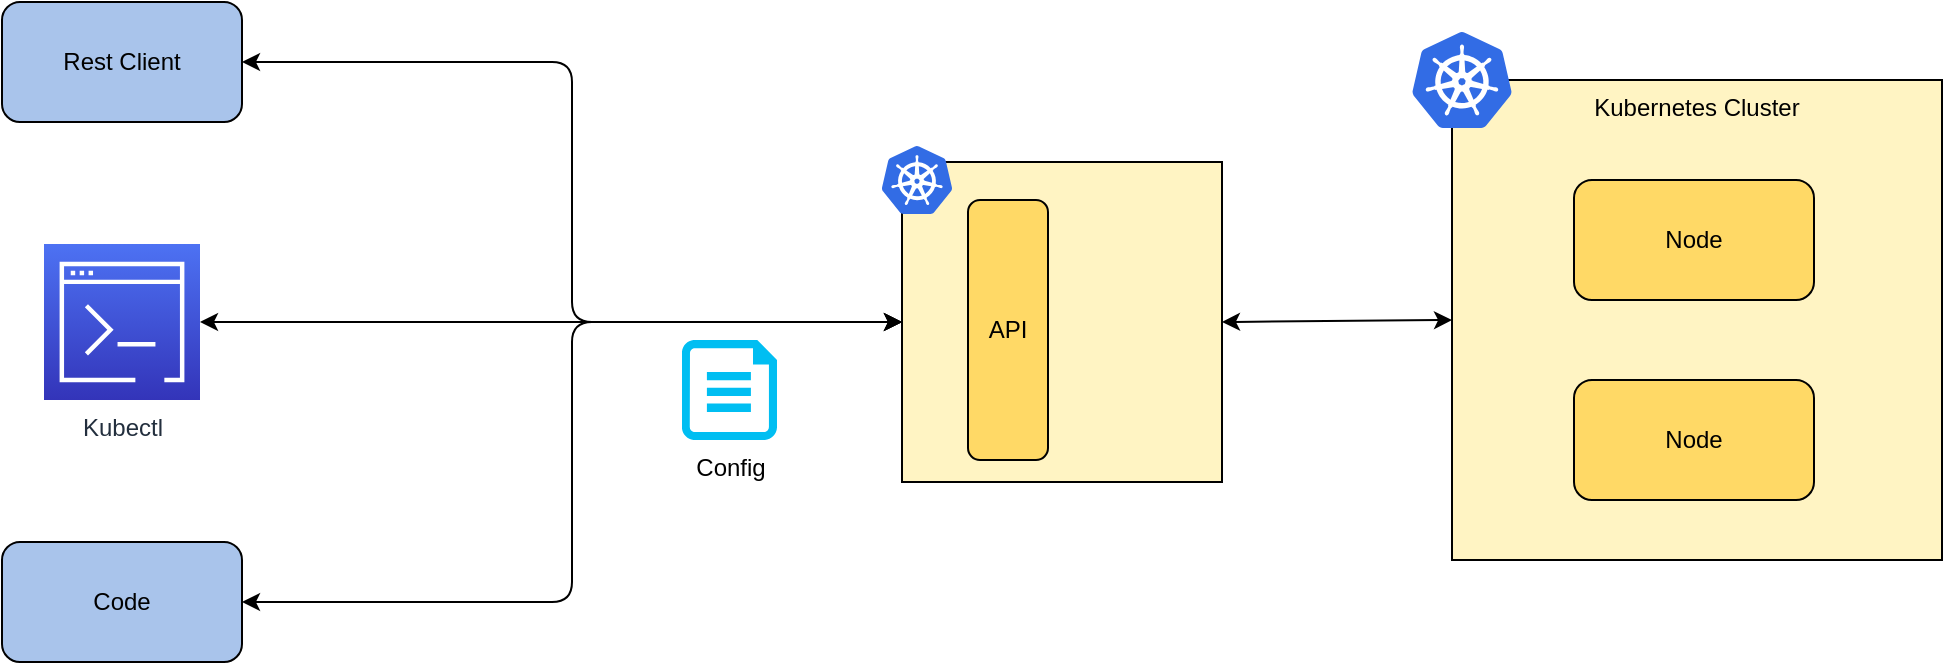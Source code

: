 <mxfile version="11.3.0" type="device" pages="1"><diagram id="BIkpXxCoqwx9szw81MXK" name="Page-1"><mxGraphModel dx="2173" dy="728" grid="1" gridSize="10" guides="1" tooltips="1" connect="1" arrows="1" fold="1" page="1" pageScale="1" pageWidth="827" pageHeight="1169" math="0" shadow="0"><root><mxCell id="0"/><mxCell id="1" parent="0"/><mxCell id="5dNM3jDwzsRydRzDL6ZG-1" value="Kubernetes Cluster" style="rounded=0;whiteSpace=wrap;html=1;verticalAlign=top;fillColor=#FFF4C3;" vertex="1" parent="1"><mxGeometry x="635" y="150" width="245" height="240" as="geometry"/></mxCell><mxCell id="5dNM3jDwzsRydRzDL6ZG-2" value="Node" style="rounded=1;whiteSpace=wrap;html=1;fillColor=#FFD966;" vertex="1" parent="1"><mxGeometry x="696" y="200" width="120" height="60" as="geometry"/></mxCell><mxCell id="5dNM3jDwzsRydRzDL6ZG-3" value="Node" style="rounded=1;whiteSpace=wrap;html=1;fillColor=#FFD966;" vertex="1" parent="1"><mxGeometry x="696" y="300" width="120" height="60" as="geometry"/></mxCell><mxCell id="5dNM3jDwzsRydRzDL6ZG-4" value="" style="aspect=fixed;html=1;points=[];align=center;image;fontSize=12;image=img/lib/mscae/Kubernetes.svg;" vertex="1" parent="1"><mxGeometry x="615" y="126" width="50" height="48" as="geometry"/></mxCell><mxCell id="5dNM3jDwzsRydRzDL6ZG-5" value="" style="whiteSpace=wrap;html=1;aspect=fixed;fillColor=#FFF4C3;" vertex="1" parent="1"><mxGeometry x="360" y="191" width="160" height="160" as="geometry"/></mxCell><mxCell id="5dNM3jDwzsRydRzDL6ZG-6" value="" style="aspect=fixed;html=1;points=[];align=center;image;fontSize=12;image=img/lib/mscae/Kubernetes.svg;" vertex="1" parent="1"><mxGeometry x="350" y="183" width="35" height="34" as="geometry"/></mxCell><mxCell id="5dNM3jDwzsRydRzDL6ZG-7" value="API" style="rounded=1;whiteSpace=wrap;html=1;fillColor=#FFD966;" vertex="1" parent="1"><mxGeometry x="393" y="210" width="40" height="130" as="geometry"/></mxCell><mxCell id="5dNM3jDwzsRydRzDL6ZG-8" value="Rest Client" style="rounded=1;whiteSpace=wrap;html=1;fillColor=#A9C4EB;" vertex="1" parent="1"><mxGeometry x="-90" y="111" width="120" height="60" as="geometry"/></mxCell><mxCell id="5dNM3jDwzsRydRzDL6ZG-9" value="Kubectl" style="outlineConnect=0;fontColor=#232F3E;gradientColor=#4D72F3;gradientDirection=north;fillColor=#3334B9;strokeColor=#ffffff;dashed=0;verticalLabelPosition=bottom;verticalAlign=top;align=center;html=1;fontSize=12;fontStyle=0;aspect=fixed;shape=mxgraph.aws4.resourceIcon;resIcon=mxgraph.aws4.command_line_interface;" vertex="1" parent="1"><mxGeometry x="-69" y="232" width="78" height="78" as="geometry"/></mxCell><mxCell id="5dNM3jDwzsRydRzDL6ZG-10" value="Code" style="rounded=1;whiteSpace=wrap;html=1;fillColor=#A9C4EB;" vertex="1" parent="1"><mxGeometry x="-90" y="381" width="120" height="60" as="geometry"/></mxCell><mxCell id="5dNM3jDwzsRydRzDL6ZG-11" value="" style="endArrow=classic;html=1;exitX=1;exitY=0.5;exitDx=0;exitDy=0;entryX=0;entryY=0.5;entryDx=0;entryDy=0;startArrow=classic;startFill=1;" edge="1" parent="1" source="5dNM3jDwzsRydRzDL6ZG-5" target="5dNM3jDwzsRydRzDL6ZG-1"><mxGeometry width="50" height="50" relative="1" as="geometry"><mxPoint x="560" y="290" as="sourcePoint"/><mxPoint x="610" y="240" as="targetPoint"/></mxGeometry></mxCell><mxCell id="5dNM3jDwzsRydRzDL6ZG-14" value="" style="edgeStyle=elbowEdgeStyle;elbow=horizontal;endArrow=classic;html=1;exitX=1;exitY=0.5;exitDx=0;exitDy=0;entryX=0;entryY=0.5;entryDx=0;entryDy=0;startArrow=classic;startFill=1;" edge="1" parent="1" source="5dNM3jDwzsRydRzDL6ZG-10" target="5dNM3jDwzsRydRzDL6ZG-5"><mxGeometry width="50" height="50" relative="1" as="geometry"><mxPoint x="210" y="330" as="sourcePoint"/><mxPoint x="260" y="280" as="targetPoint"/></mxGeometry></mxCell><mxCell id="5dNM3jDwzsRydRzDL6ZG-16" value="" style="endArrow=classic;html=1;entryX=0;entryY=0.5;entryDx=0;entryDy=0;startArrow=classic;startFill=1;" edge="1" parent="1" source="5dNM3jDwzsRydRzDL6ZG-9" target="5dNM3jDwzsRydRzDL6ZG-5"><mxGeometry width="50" height="50" relative="1" as="geometry"><mxPoint x="154.5" y="260" as="sourcePoint"/><mxPoint x="204.5" y="210" as="targetPoint"/></mxGeometry></mxCell><mxCell id="5dNM3jDwzsRydRzDL6ZG-19" value="" style="edgeStyle=elbowEdgeStyle;elbow=horizontal;endArrow=classic;html=1;exitX=1;exitY=0.5;exitDx=0;exitDy=0;startArrow=classic;startFill=1;entryX=0;entryY=0.5;entryDx=0;entryDy=0;" edge="1" parent="1" source="5dNM3jDwzsRydRzDL6ZG-8" target="5dNM3jDwzsRydRzDL6ZG-5"><mxGeometry width="50" height="50" relative="1" as="geometry"><mxPoint x="110" y="111" as="sourcePoint"/><mxPoint x="370" y="290" as="targetPoint"/></mxGeometry></mxCell><mxCell id="5dNM3jDwzsRydRzDL6ZG-20" value="Config" style="verticalLabelPosition=bottom;html=1;verticalAlign=top;align=center;strokeColor=none;fillColor=#00BEF2;shape=mxgraph.azure.cloud_services_configuration_file;pointerEvents=1;" vertex="1" parent="1"><mxGeometry x="250" y="280" width="47.5" height="50" as="geometry"/></mxCell></root></mxGraphModel></diagram></mxfile>